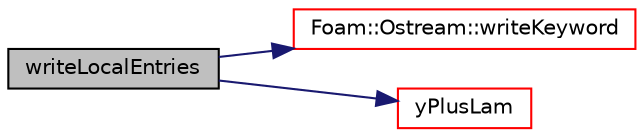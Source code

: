 digraph "writeLocalEntries"
{
  bgcolor="transparent";
  edge [fontname="Helvetica",fontsize="10",labelfontname="Helvetica",labelfontsize="10"];
  node [fontname="Helvetica",fontsize="10",shape=record];
  rankdir="LR";
  Node1 [label="writeLocalEntries",height=0.2,width=0.4,color="black", fillcolor="grey75", style="filled", fontcolor="black"];
  Node1 -> Node2 [color="midnightblue",fontsize="10",style="solid",fontname="Helvetica"];
  Node2 [label="Foam::Ostream::writeKeyword",height=0.2,width=0.4,color="red",URL="$a01776.html#a3c58b2bb9174ea3c4a5fa58095d1290e",tooltip="Write the keyword followed by an appropriate indentation. "];
  Node1 -> Node3 [color="midnightblue",fontsize="10",style="solid",fontname="Helvetica"];
  Node3 [label="yPlusLam",height=0.2,width=0.4,color="red",URL="$a02885.html#a072d8e2a21c590817bcbc52017a42a4a",tooltip="Calculate the Y+ at the edge of the laminar sublayer. "];
}
